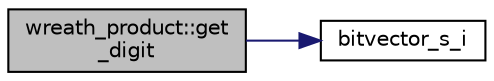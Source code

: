 digraph "wreath_product::get_digit"
{
  edge [fontname="Helvetica",fontsize="10",labelfontname="Helvetica",labelfontsize="10"];
  node [fontname="Helvetica",fontsize="10",shape=record];
  rankdir="LR";
  Node497 [label="wreath_product::get\l_digit",height=0.2,width=0.4,color="black", fillcolor="grey75", style="filled", fontcolor="black"];
  Node497 -> Node498 [color="midnightblue",fontsize="10",style="solid",fontname="Helvetica"];
  Node498 [label="bitvector_s_i",height=0.2,width=0.4,color="black", fillcolor="white", style="filled",URL="$df/dbf/sajeeb_8_c.html#ac0135a3681a44df3fe7af1545676fbe2"];
}
